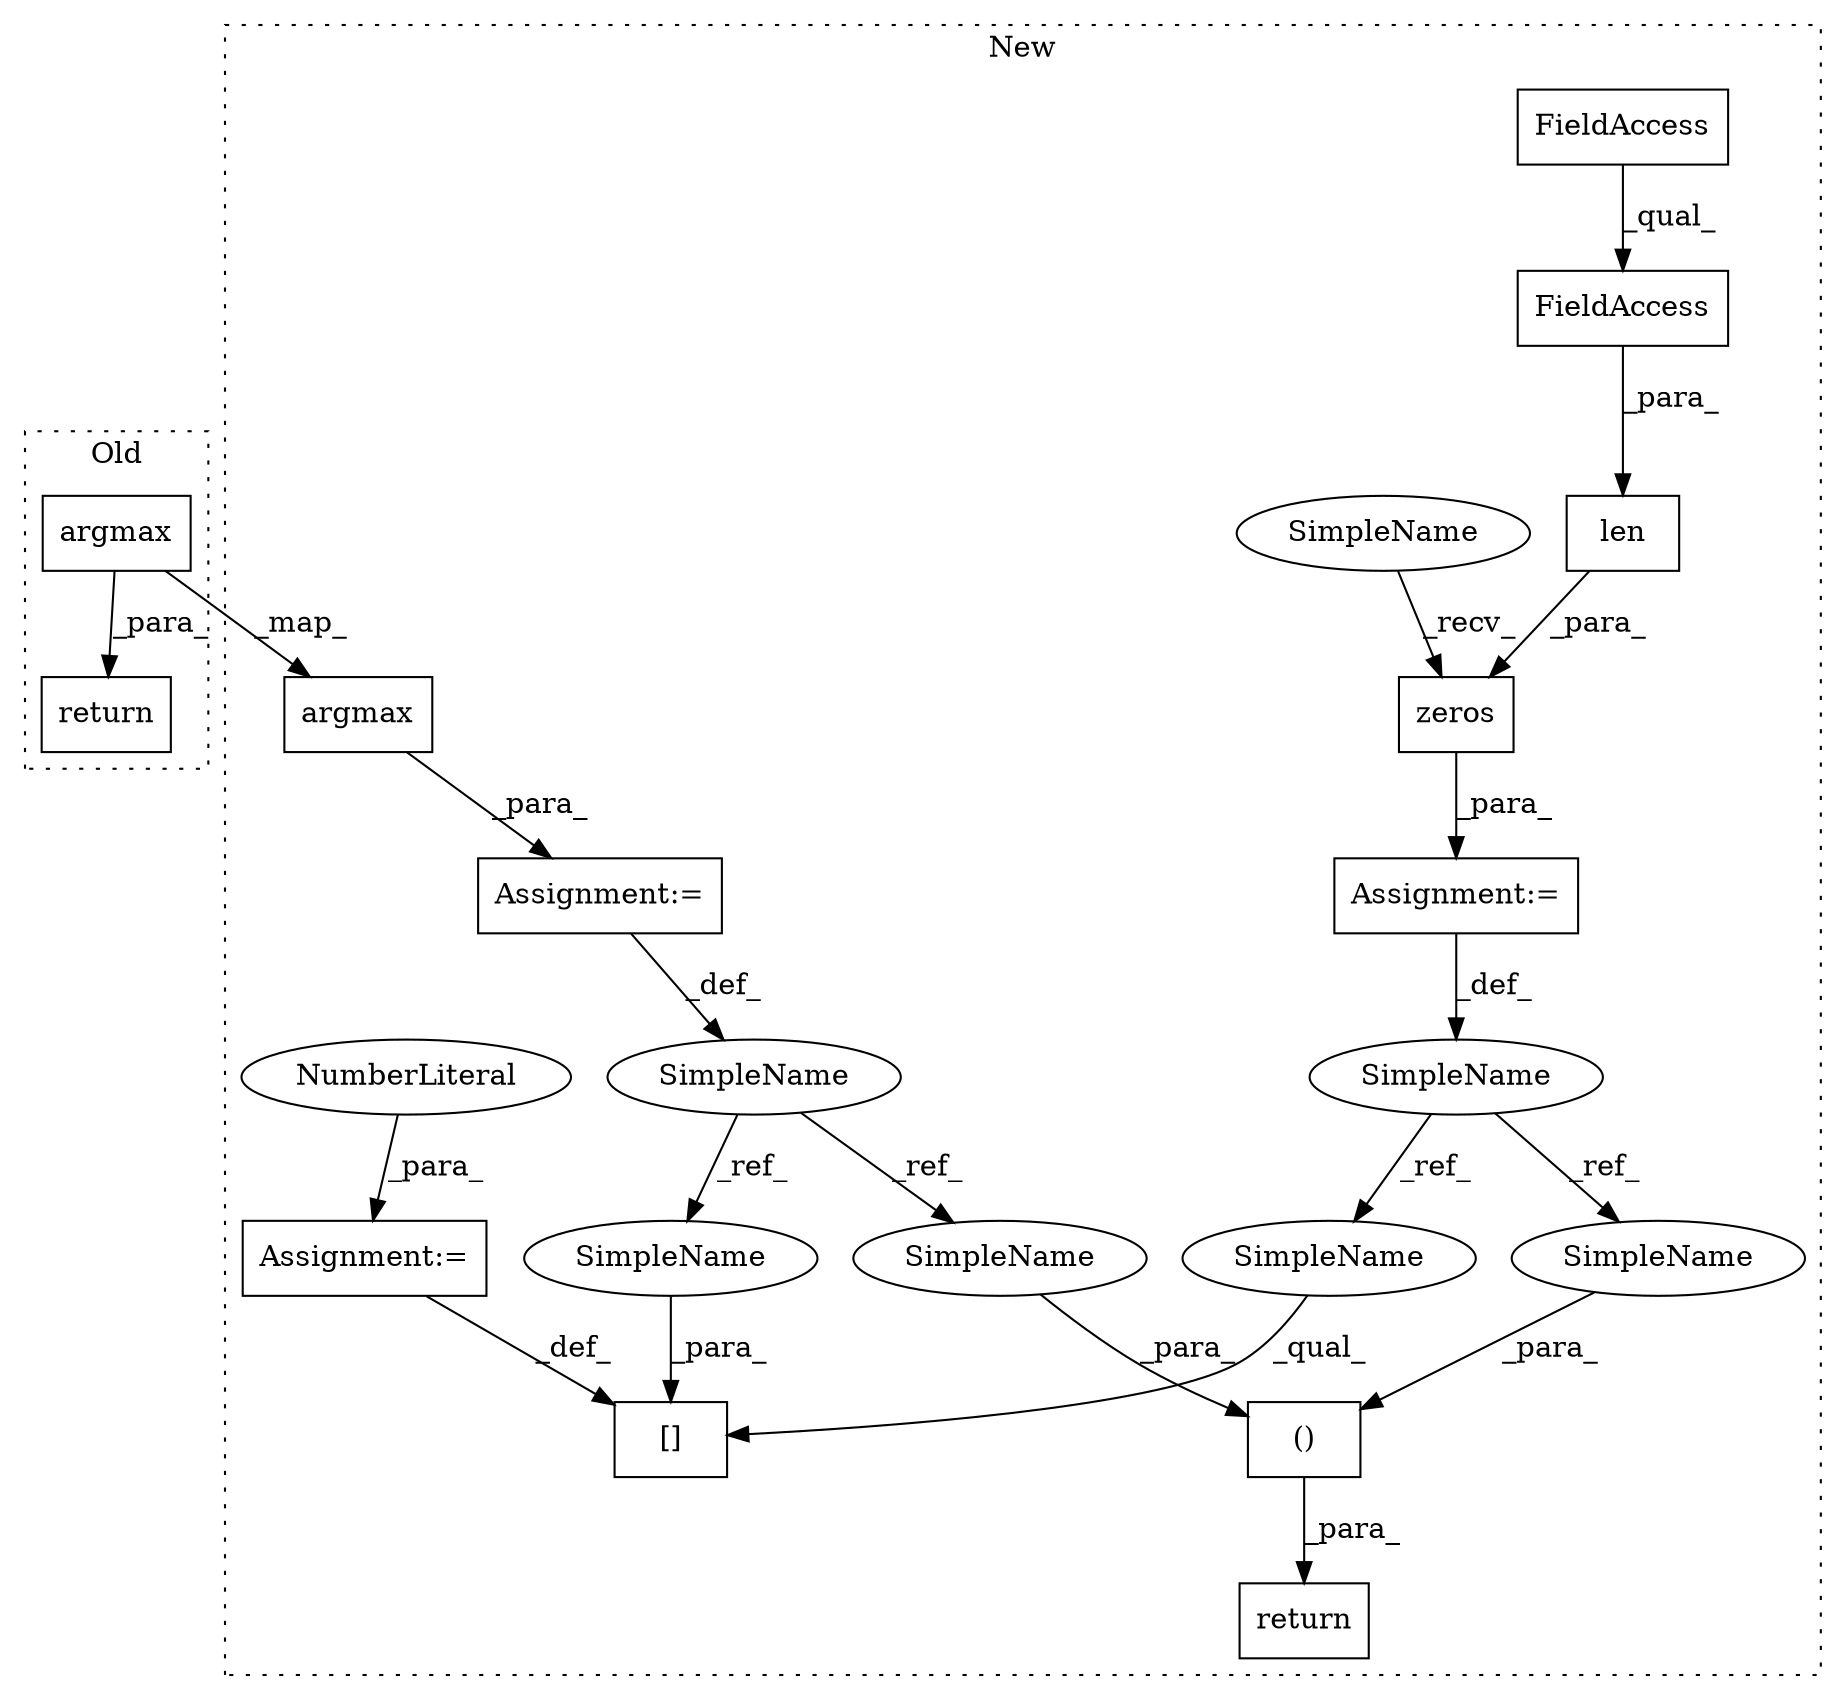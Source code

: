 digraph G {
subgraph cluster0 {
1 [label="return" a="41" s="1546" l="7" shape="box"];
14 [label="argmax" a="32" s="1559,1579" l="7,1" shape="box"];
label = "Old";
style="dotted";
}
subgraph cluster1 {
2 [label="zeros" a="32" s="1677,1713" l="6,1" shape="box"];
3 [label="return" a="41" s="1768" l="14" shape="box"];
4 [label="Assignment:=" a="7" s="1670" l="1" shape="box"];
5 [label="Assignment:=" a="7" s="1606" l="1" shape="box"];
6 [label="len" a="32" s="1683,1712" l="4,1" shape="box"];
7 [label="FieldAccess" a="22" s="1687" l="25" shape="box"];
8 [label="()" a="106" s="1782" l="47" shape="box"];
9 [label="[]" a="2" s="1722,1757" l="29,1" shape="box"];
10 [label="FieldAccess" a="22" s="1687" l="17" shape="box"];
11 [label="SimpleName" a="42" s="1600" l="6" shape="ellipse"];
12 [label="SimpleName" a="42" s="1642" l="28" shape="ellipse"];
13 [label="argmax" a="32" s="1613,1633" l="7,1" shape="box"];
15 [label="Assignment:=" a="7" s="1758" l="1" shape="box"];
16 [label="NumberLiteral" a="34" s="1759" l="1" shape="ellipse"];
17 [label="SimpleName" a="42" s="1751" l="6" shape="ellipse"];
18 [label="SimpleName" a="42" s="1782" l="6" shape="ellipse"];
19 [label="SimpleName" a="42" s="1801" l="28" shape="ellipse"];
20 [label="SimpleName" a="42" s="1722" l="28" shape="ellipse"];
21 [label="SimpleName" a="42" s="1671" l="5" shape="ellipse"];
label = "New";
style="dotted";
}
2 -> 4 [label="_para_"];
4 -> 12 [label="_def_"];
5 -> 11 [label="_def_"];
6 -> 2 [label="_para_"];
7 -> 6 [label="_para_"];
8 -> 3 [label="_para_"];
10 -> 7 [label="_qual_"];
11 -> 18 [label="_ref_"];
11 -> 17 [label="_ref_"];
12 -> 20 [label="_ref_"];
12 -> 19 [label="_ref_"];
13 -> 5 [label="_para_"];
14 -> 13 [label="_map_"];
14 -> 1 [label="_para_"];
15 -> 9 [label="_def_"];
16 -> 15 [label="_para_"];
17 -> 9 [label="_para_"];
18 -> 8 [label="_para_"];
19 -> 8 [label="_para_"];
20 -> 9 [label="_qual_"];
21 -> 2 [label="_recv_"];
}